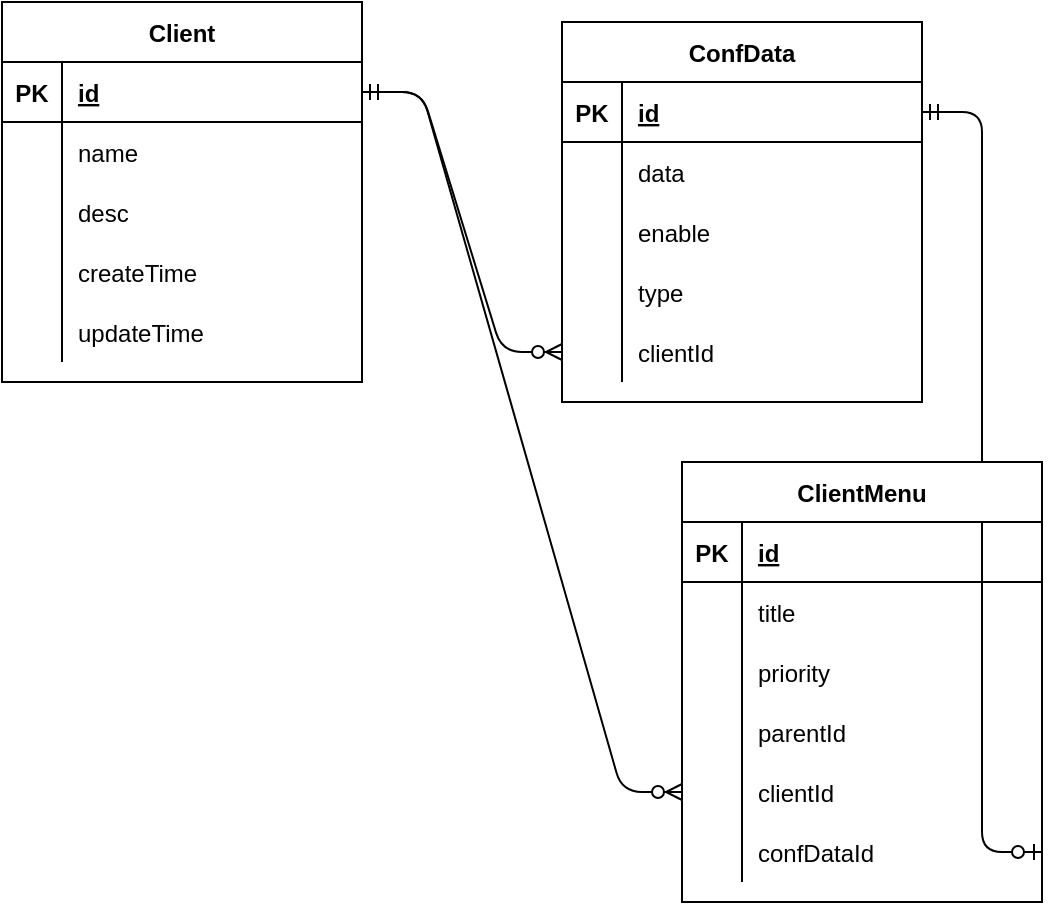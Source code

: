 <mxfile version="13.7.9" type="device"><diagram id="GYQSRtCnxEmFXdnDSvVr" name="第 1 页"><mxGraphModel dx="591" dy="583" grid="1" gridSize="10" guides="1" tooltips="1" connect="1" arrows="1" fold="1" page="1" pageScale="1" pageWidth="827" pageHeight="1169" math="0" shadow="0"><root><mxCell id="0"/><mxCell id="1" parent="0"/><mxCell id="zFg0FvwBYhXJ0_AIzzTE-73" value="" style="edgeStyle=entityRelationEdgeStyle;fontSize=12;html=1;endArrow=ERzeroToMany;startArrow=ERmandOne;entryX=0;entryY=0.5;entryDx=0;entryDy=0;" edge="1" parent="1" source="zFg0FvwBYhXJ0_AIzzTE-2" target="zFg0FvwBYhXJ0_AIzzTE-67"><mxGeometry width="100" height="100" relative="1" as="geometry"><mxPoint x="290" y="330" as="sourcePoint"/><mxPoint x="390" y="230" as="targetPoint"/></mxGeometry></mxCell><mxCell id="zFg0FvwBYhXJ0_AIzzTE-74" value="" style="edgeStyle=entityRelationEdgeStyle;fontSize=12;html=1;endArrow=ERzeroToMany;startArrow=ERmandOne;entryX=0;entryY=0.5;entryDx=0;entryDy=0;" edge="1" parent="1" source="zFg0FvwBYhXJ0_AIzzTE-2" target="zFg0FvwBYhXJ0_AIzzTE-61"><mxGeometry width="100" height="100" relative="1" as="geometry"><mxPoint x="360" y="340" as="sourcePoint"/><mxPoint x="460" y="240" as="targetPoint"/></mxGeometry></mxCell><mxCell id="zFg0FvwBYhXJ0_AIzzTE-35" value="ConfData" style="shape=table;startSize=30;container=1;collapsible=1;childLayout=tableLayout;fixedRows=1;rowLines=0;fontStyle=1;align=center;resizeLast=1;" vertex="1" parent="1"><mxGeometry x="390" y="30" width="180" height="190" as="geometry"/></mxCell><mxCell id="zFg0FvwBYhXJ0_AIzzTE-36" value="" style="shape=partialRectangle;collapsible=0;dropTarget=0;pointerEvents=0;fillColor=none;top=0;left=0;bottom=1;right=0;points=[[0,0.5],[1,0.5]];portConstraint=eastwest;" vertex="1" parent="zFg0FvwBYhXJ0_AIzzTE-35"><mxGeometry y="30" width="180" height="30" as="geometry"/></mxCell><mxCell id="zFg0FvwBYhXJ0_AIzzTE-37" value="PK" style="shape=partialRectangle;connectable=0;fillColor=none;top=0;left=0;bottom=0;right=0;fontStyle=1;overflow=hidden;" vertex="1" parent="zFg0FvwBYhXJ0_AIzzTE-36"><mxGeometry width="30" height="30" as="geometry"/></mxCell><mxCell id="zFg0FvwBYhXJ0_AIzzTE-38" value="id" style="shape=partialRectangle;connectable=0;fillColor=none;top=0;left=0;bottom=0;right=0;align=left;spacingLeft=6;fontStyle=5;overflow=hidden;" vertex="1" parent="zFg0FvwBYhXJ0_AIzzTE-36"><mxGeometry x="30" width="150" height="30" as="geometry"/></mxCell><mxCell id="zFg0FvwBYhXJ0_AIzzTE-39" value="" style="shape=partialRectangle;collapsible=0;dropTarget=0;pointerEvents=0;fillColor=none;top=0;left=0;bottom=0;right=0;points=[[0,0.5],[1,0.5]];portConstraint=eastwest;" vertex="1" parent="zFg0FvwBYhXJ0_AIzzTE-35"><mxGeometry y="60" width="180" height="30" as="geometry"/></mxCell><mxCell id="zFg0FvwBYhXJ0_AIzzTE-40" value="" style="shape=partialRectangle;connectable=0;fillColor=none;top=0;left=0;bottom=0;right=0;editable=1;overflow=hidden;" vertex="1" parent="zFg0FvwBYhXJ0_AIzzTE-39"><mxGeometry width="30" height="30" as="geometry"/></mxCell><mxCell id="zFg0FvwBYhXJ0_AIzzTE-41" value="data" style="shape=partialRectangle;connectable=0;fillColor=none;top=0;left=0;bottom=0;right=0;align=left;spacingLeft=6;overflow=hidden;" vertex="1" parent="zFg0FvwBYhXJ0_AIzzTE-39"><mxGeometry x="30" width="150" height="30" as="geometry"/></mxCell><mxCell id="zFg0FvwBYhXJ0_AIzzTE-42" value="" style="shape=partialRectangle;collapsible=0;dropTarget=0;pointerEvents=0;fillColor=none;top=0;left=0;bottom=0;right=0;points=[[0,0.5],[1,0.5]];portConstraint=eastwest;" vertex="1" parent="zFg0FvwBYhXJ0_AIzzTE-35"><mxGeometry y="90" width="180" height="30" as="geometry"/></mxCell><mxCell id="zFg0FvwBYhXJ0_AIzzTE-43" value="" style="shape=partialRectangle;connectable=0;fillColor=none;top=0;left=0;bottom=0;right=0;editable=1;overflow=hidden;" vertex="1" parent="zFg0FvwBYhXJ0_AIzzTE-42"><mxGeometry width="30" height="30" as="geometry"/></mxCell><mxCell id="zFg0FvwBYhXJ0_AIzzTE-44" value="enable" style="shape=partialRectangle;connectable=0;fillColor=none;top=0;left=0;bottom=0;right=0;align=left;spacingLeft=6;overflow=hidden;" vertex="1" parent="zFg0FvwBYhXJ0_AIzzTE-42"><mxGeometry x="30" width="150" height="30" as="geometry"/></mxCell><mxCell id="zFg0FvwBYhXJ0_AIzzTE-45" value="" style="shape=partialRectangle;collapsible=0;dropTarget=0;pointerEvents=0;fillColor=none;top=0;left=0;bottom=0;right=0;points=[[0,0.5],[1,0.5]];portConstraint=eastwest;" vertex="1" parent="zFg0FvwBYhXJ0_AIzzTE-35"><mxGeometry y="120" width="180" height="30" as="geometry"/></mxCell><mxCell id="zFg0FvwBYhXJ0_AIzzTE-46" value="" style="shape=partialRectangle;connectable=0;fillColor=none;top=0;left=0;bottom=0;right=0;editable=1;overflow=hidden;" vertex="1" parent="zFg0FvwBYhXJ0_AIzzTE-45"><mxGeometry width="30" height="30" as="geometry"/></mxCell><mxCell id="zFg0FvwBYhXJ0_AIzzTE-47" value="type" style="shape=partialRectangle;connectable=0;fillColor=none;top=0;left=0;bottom=0;right=0;align=left;spacingLeft=6;overflow=hidden;" vertex="1" parent="zFg0FvwBYhXJ0_AIzzTE-45"><mxGeometry x="30" width="150" height="30" as="geometry"/></mxCell><mxCell id="zFg0FvwBYhXJ0_AIzzTE-67" value="" style="shape=partialRectangle;collapsible=0;dropTarget=0;pointerEvents=0;fillColor=none;top=0;left=0;bottom=0;right=0;points=[[0,0.5],[1,0.5]];portConstraint=eastwest;" vertex="1" parent="zFg0FvwBYhXJ0_AIzzTE-35"><mxGeometry y="150" width="180" height="30" as="geometry"/></mxCell><mxCell id="zFg0FvwBYhXJ0_AIzzTE-68" value="" style="shape=partialRectangle;connectable=0;fillColor=none;top=0;left=0;bottom=0;right=0;editable=1;overflow=hidden;" vertex="1" parent="zFg0FvwBYhXJ0_AIzzTE-67"><mxGeometry width="30" height="30" as="geometry"/></mxCell><mxCell id="zFg0FvwBYhXJ0_AIzzTE-69" value="clientId" style="shape=partialRectangle;connectable=0;fillColor=none;top=0;left=0;bottom=0;right=0;align=left;spacingLeft=6;overflow=hidden;" vertex="1" parent="zFg0FvwBYhXJ0_AIzzTE-67"><mxGeometry x="30" width="150" height="30" as="geometry"/></mxCell><object label="Client" id="zFg0FvwBYhXJ0_AIzzTE-1"><mxCell style="shape=table;startSize=30;container=1;collapsible=1;childLayout=tableLayout;fixedRows=1;rowLines=0;fontStyle=1;align=center;resizeLast=1;" vertex="1" parent="1"><mxGeometry x="110" y="20" width="180" height="190" as="geometry"><mxRectangle x="180" y="120" width="70" height="30" as="alternateBounds"/></mxGeometry></mxCell></object><mxCell id="zFg0FvwBYhXJ0_AIzzTE-2" value="" style="shape=partialRectangle;collapsible=0;dropTarget=0;pointerEvents=0;fillColor=none;top=0;left=0;bottom=1;right=0;points=[[0,0.5],[1,0.5]];portConstraint=eastwest;" vertex="1" parent="zFg0FvwBYhXJ0_AIzzTE-1"><mxGeometry y="30" width="180" height="30" as="geometry"/></mxCell><mxCell id="zFg0FvwBYhXJ0_AIzzTE-3" value="PK" style="shape=partialRectangle;connectable=0;fillColor=none;top=0;left=0;bottom=0;right=0;fontStyle=1;overflow=hidden;" vertex="1" parent="zFg0FvwBYhXJ0_AIzzTE-2"><mxGeometry width="30" height="30" as="geometry"/></mxCell><mxCell id="zFg0FvwBYhXJ0_AIzzTE-4" value="id" style="shape=partialRectangle;connectable=0;fillColor=none;top=0;left=0;bottom=0;right=0;align=left;spacingLeft=6;fontStyle=5;overflow=hidden;" vertex="1" parent="zFg0FvwBYhXJ0_AIzzTE-2"><mxGeometry x="30" width="150" height="30" as="geometry"/></mxCell><mxCell id="zFg0FvwBYhXJ0_AIzzTE-5" value="" style="shape=partialRectangle;collapsible=0;dropTarget=0;pointerEvents=0;fillColor=none;top=0;left=0;bottom=0;right=0;points=[[0,0.5],[1,0.5]];portConstraint=eastwest;" vertex="1" parent="zFg0FvwBYhXJ0_AIzzTE-1"><mxGeometry y="60" width="180" height="30" as="geometry"/></mxCell><mxCell id="zFg0FvwBYhXJ0_AIzzTE-6" value="" style="shape=partialRectangle;connectable=0;fillColor=none;top=0;left=0;bottom=0;right=0;editable=1;overflow=hidden;" vertex="1" parent="zFg0FvwBYhXJ0_AIzzTE-5"><mxGeometry width="30" height="30" as="geometry"/></mxCell><mxCell id="zFg0FvwBYhXJ0_AIzzTE-7" value="name" style="shape=partialRectangle;connectable=0;fillColor=none;top=0;left=0;bottom=0;right=0;align=left;spacingLeft=6;overflow=hidden;" vertex="1" parent="zFg0FvwBYhXJ0_AIzzTE-5"><mxGeometry x="30" width="150" height="30" as="geometry"/></mxCell><mxCell id="zFg0FvwBYhXJ0_AIzzTE-8" value="" style="shape=partialRectangle;collapsible=0;dropTarget=0;pointerEvents=0;fillColor=none;top=0;left=0;bottom=0;right=0;points=[[0,0.5],[1,0.5]];portConstraint=eastwest;" vertex="1" parent="zFg0FvwBYhXJ0_AIzzTE-1"><mxGeometry y="90" width="180" height="30" as="geometry"/></mxCell><mxCell id="zFg0FvwBYhXJ0_AIzzTE-9" value="" style="shape=partialRectangle;connectable=0;fillColor=none;top=0;left=0;bottom=0;right=0;editable=1;overflow=hidden;" vertex="1" parent="zFg0FvwBYhXJ0_AIzzTE-8"><mxGeometry width="30" height="30" as="geometry"/></mxCell><mxCell id="zFg0FvwBYhXJ0_AIzzTE-10" value="desc" style="shape=partialRectangle;connectable=0;fillColor=none;top=0;left=0;bottom=0;right=0;align=left;spacingLeft=6;overflow=hidden;" vertex="1" parent="zFg0FvwBYhXJ0_AIzzTE-8"><mxGeometry x="30" width="150" height="30" as="geometry"/></mxCell><mxCell id="zFg0FvwBYhXJ0_AIzzTE-75" value="" style="shape=partialRectangle;collapsible=0;dropTarget=0;pointerEvents=0;fillColor=none;top=0;left=0;bottom=0;right=0;points=[[0,0.5],[1,0.5]];portConstraint=eastwest;" vertex="1" parent="zFg0FvwBYhXJ0_AIzzTE-1"><mxGeometry y="120" width="180" height="30" as="geometry"/></mxCell><mxCell id="zFg0FvwBYhXJ0_AIzzTE-76" value="" style="shape=partialRectangle;connectable=0;fillColor=none;top=0;left=0;bottom=0;right=0;editable=1;overflow=hidden;" vertex="1" parent="zFg0FvwBYhXJ0_AIzzTE-75"><mxGeometry width="30" height="30" as="geometry"/></mxCell><mxCell id="zFg0FvwBYhXJ0_AIzzTE-77" value="createTime" style="shape=partialRectangle;connectable=0;fillColor=none;top=0;left=0;bottom=0;right=0;align=left;spacingLeft=6;overflow=hidden;" vertex="1" parent="zFg0FvwBYhXJ0_AIzzTE-75"><mxGeometry x="30" width="150" height="30" as="geometry"/></mxCell><mxCell id="zFg0FvwBYhXJ0_AIzzTE-78" value="" style="shape=partialRectangle;collapsible=0;dropTarget=0;pointerEvents=0;fillColor=none;top=0;left=0;bottom=0;right=0;points=[[0,0.5],[1,0.5]];portConstraint=eastwest;" vertex="1" parent="zFg0FvwBYhXJ0_AIzzTE-1"><mxGeometry y="150" width="180" height="30" as="geometry"/></mxCell><mxCell id="zFg0FvwBYhXJ0_AIzzTE-79" value="" style="shape=partialRectangle;connectable=0;fillColor=none;top=0;left=0;bottom=0;right=0;editable=1;overflow=hidden;" vertex="1" parent="zFg0FvwBYhXJ0_AIzzTE-78"><mxGeometry width="30" height="30" as="geometry"/></mxCell><mxCell id="zFg0FvwBYhXJ0_AIzzTE-80" value="updateTime" style="shape=partialRectangle;connectable=0;fillColor=none;top=0;left=0;bottom=0;right=0;align=left;spacingLeft=6;overflow=hidden;" vertex="1" parent="zFg0FvwBYhXJ0_AIzzTE-78"><mxGeometry x="30" width="150" height="30" as="geometry"/></mxCell><mxCell id="zFg0FvwBYhXJ0_AIzzTE-83" value="" style="edgeStyle=entityRelationEdgeStyle;fontSize=12;html=1;endArrow=ERzeroToOne;startArrow=ERmandOne;exitX=1;exitY=0.5;exitDx=0;exitDy=0;entryX=1;entryY=0.5;entryDx=0;entryDy=0;" edge="1" parent="1" source="zFg0FvwBYhXJ0_AIzzTE-36" target="zFg0FvwBYhXJ0_AIzzTE-64"><mxGeometry width="100" height="100" relative="1" as="geometry"><mxPoint x="340" y="330" as="sourcePoint"/><mxPoint x="660" y="370" as="targetPoint"/></mxGeometry></mxCell><mxCell id="zFg0FvwBYhXJ0_AIzzTE-48" value="ClientMenu" style="shape=table;startSize=30;container=1;collapsible=1;childLayout=tableLayout;fixedRows=1;rowLines=0;fontStyle=1;align=center;resizeLast=1;" vertex="1" parent="1"><mxGeometry x="450" y="250" width="180" height="220" as="geometry"/></mxCell><mxCell id="zFg0FvwBYhXJ0_AIzzTE-49" value="" style="shape=partialRectangle;collapsible=0;dropTarget=0;pointerEvents=0;fillColor=none;top=0;left=0;bottom=1;right=0;points=[[0,0.5],[1,0.5]];portConstraint=eastwest;" vertex="1" parent="zFg0FvwBYhXJ0_AIzzTE-48"><mxGeometry y="30" width="180" height="30" as="geometry"/></mxCell><mxCell id="zFg0FvwBYhXJ0_AIzzTE-50" value="PK" style="shape=partialRectangle;connectable=0;fillColor=none;top=0;left=0;bottom=0;right=0;fontStyle=1;overflow=hidden;" vertex="1" parent="zFg0FvwBYhXJ0_AIzzTE-49"><mxGeometry width="30" height="30" as="geometry"/></mxCell><mxCell id="zFg0FvwBYhXJ0_AIzzTE-51" value="id" style="shape=partialRectangle;connectable=0;fillColor=none;top=0;left=0;bottom=0;right=0;align=left;spacingLeft=6;fontStyle=5;overflow=hidden;" vertex="1" parent="zFg0FvwBYhXJ0_AIzzTE-49"><mxGeometry x="30" width="150" height="30" as="geometry"/></mxCell><mxCell id="zFg0FvwBYhXJ0_AIzzTE-55" value="" style="shape=partialRectangle;collapsible=0;dropTarget=0;pointerEvents=0;fillColor=none;top=0;left=0;bottom=0;right=0;points=[[0,0.5],[1,0.5]];portConstraint=eastwest;" vertex="1" parent="zFg0FvwBYhXJ0_AIzzTE-48"><mxGeometry y="60" width="180" height="30" as="geometry"/></mxCell><mxCell id="zFg0FvwBYhXJ0_AIzzTE-56" value="" style="shape=partialRectangle;connectable=0;fillColor=none;top=0;left=0;bottom=0;right=0;editable=1;overflow=hidden;" vertex="1" parent="zFg0FvwBYhXJ0_AIzzTE-55"><mxGeometry width="30" height="30" as="geometry"/></mxCell><mxCell id="zFg0FvwBYhXJ0_AIzzTE-57" value="title" style="shape=partialRectangle;connectable=0;fillColor=none;top=0;left=0;bottom=0;right=0;align=left;spacingLeft=6;overflow=hidden;" vertex="1" parent="zFg0FvwBYhXJ0_AIzzTE-55"><mxGeometry x="30" width="150" height="30" as="geometry"/></mxCell><mxCell id="zFg0FvwBYhXJ0_AIzzTE-52" value="" style="shape=partialRectangle;collapsible=0;dropTarget=0;pointerEvents=0;fillColor=none;top=0;left=0;bottom=0;right=0;points=[[0,0.5],[1,0.5]];portConstraint=eastwest;" vertex="1" parent="zFg0FvwBYhXJ0_AIzzTE-48"><mxGeometry y="90" width="180" height="30" as="geometry"/></mxCell><mxCell id="zFg0FvwBYhXJ0_AIzzTE-53" value="" style="shape=partialRectangle;connectable=0;fillColor=none;top=0;left=0;bottom=0;right=0;editable=1;overflow=hidden;" vertex="1" parent="zFg0FvwBYhXJ0_AIzzTE-52"><mxGeometry width="30" height="30" as="geometry"/></mxCell><mxCell id="zFg0FvwBYhXJ0_AIzzTE-54" value="priority" style="shape=partialRectangle;connectable=0;fillColor=none;top=0;left=0;bottom=0;right=0;align=left;spacingLeft=6;overflow=hidden;" vertex="1" parent="zFg0FvwBYhXJ0_AIzzTE-52"><mxGeometry x="30" width="150" height="30" as="geometry"/></mxCell><mxCell id="zFg0FvwBYhXJ0_AIzzTE-58" value="" style="shape=partialRectangle;collapsible=0;dropTarget=0;pointerEvents=0;fillColor=none;top=0;left=0;bottom=0;right=0;points=[[0,0.5],[1,0.5]];portConstraint=eastwest;" vertex="1" parent="zFg0FvwBYhXJ0_AIzzTE-48"><mxGeometry y="120" width="180" height="30" as="geometry"/></mxCell><mxCell id="zFg0FvwBYhXJ0_AIzzTE-59" value="" style="shape=partialRectangle;connectable=0;fillColor=none;top=0;left=0;bottom=0;right=0;editable=1;overflow=hidden;" vertex="1" parent="zFg0FvwBYhXJ0_AIzzTE-58"><mxGeometry width="30" height="30" as="geometry"/></mxCell><mxCell id="zFg0FvwBYhXJ0_AIzzTE-60" value="parentId" style="shape=partialRectangle;connectable=0;fillColor=none;top=0;left=0;bottom=0;right=0;align=left;spacingLeft=6;overflow=hidden;" vertex="1" parent="zFg0FvwBYhXJ0_AIzzTE-58"><mxGeometry x="30" width="150" height="30" as="geometry"/></mxCell><mxCell id="zFg0FvwBYhXJ0_AIzzTE-61" value="" style="shape=partialRectangle;collapsible=0;dropTarget=0;pointerEvents=0;fillColor=none;top=0;left=0;bottom=0;right=0;points=[[0,0.5],[1,0.5]];portConstraint=eastwest;" vertex="1" parent="zFg0FvwBYhXJ0_AIzzTE-48"><mxGeometry y="150" width="180" height="30" as="geometry"/></mxCell><mxCell id="zFg0FvwBYhXJ0_AIzzTE-62" value="" style="shape=partialRectangle;connectable=0;fillColor=none;top=0;left=0;bottom=0;right=0;editable=1;overflow=hidden;" vertex="1" parent="zFg0FvwBYhXJ0_AIzzTE-61"><mxGeometry width="30" height="30" as="geometry"/></mxCell><mxCell id="zFg0FvwBYhXJ0_AIzzTE-63" value="clientId" style="shape=partialRectangle;connectable=0;fillColor=none;top=0;left=0;bottom=0;right=0;align=left;spacingLeft=6;overflow=hidden;" vertex="1" parent="zFg0FvwBYhXJ0_AIzzTE-61"><mxGeometry x="30" width="150" height="30" as="geometry"/></mxCell><mxCell id="zFg0FvwBYhXJ0_AIzzTE-64" value="" style="shape=partialRectangle;collapsible=0;dropTarget=0;pointerEvents=0;fillColor=none;top=0;left=0;bottom=0;right=0;points=[[0,0.5],[1,0.5]];portConstraint=eastwest;" vertex="1" parent="zFg0FvwBYhXJ0_AIzzTE-48"><mxGeometry y="180" width="180" height="30" as="geometry"/></mxCell><mxCell id="zFg0FvwBYhXJ0_AIzzTE-65" value="" style="shape=partialRectangle;connectable=0;fillColor=none;top=0;left=0;bottom=0;right=0;editable=1;overflow=hidden;" vertex="1" parent="zFg0FvwBYhXJ0_AIzzTE-64"><mxGeometry width="30" height="30" as="geometry"/></mxCell><mxCell id="zFg0FvwBYhXJ0_AIzzTE-66" value="confDataId" style="shape=partialRectangle;connectable=0;fillColor=none;top=0;left=0;bottom=0;right=0;align=left;spacingLeft=6;overflow=hidden;" vertex="1" parent="zFg0FvwBYhXJ0_AIzzTE-64"><mxGeometry x="30" width="150" height="30" as="geometry"/></mxCell></root></mxGraphModel></diagram></mxfile>